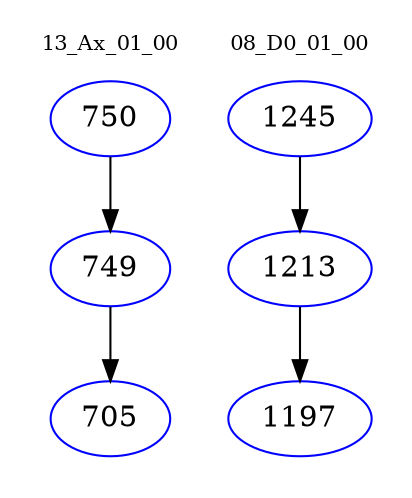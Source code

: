 digraph{
subgraph cluster_0 {
color = white
label = "13_Ax_01_00";
fontsize=10;
T0_750 [label="750", color="blue"]
T0_750 -> T0_749 [color="black"]
T0_749 [label="749", color="blue"]
T0_749 -> T0_705 [color="black"]
T0_705 [label="705", color="blue"]
}
subgraph cluster_1 {
color = white
label = "08_D0_01_00";
fontsize=10;
T1_1245 [label="1245", color="blue"]
T1_1245 -> T1_1213 [color="black"]
T1_1213 [label="1213", color="blue"]
T1_1213 -> T1_1197 [color="black"]
T1_1197 [label="1197", color="blue"]
}
}
